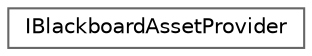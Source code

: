 digraph "Graphical Class Hierarchy"
{
 // INTERACTIVE_SVG=YES
 // LATEX_PDF_SIZE
  bgcolor="transparent";
  edge [fontname=Helvetica,fontsize=10,labelfontname=Helvetica,labelfontsize=10];
  node [fontname=Helvetica,fontsize=10,shape=box,height=0.2,width=0.4];
  rankdir="LR";
  Node0 [id="Node000000",label="IBlackboardAssetProvider",height=0.2,width=0.4,color="grey40", fillcolor="white", style="filled",URL="$d2/d81/classIBlackboardAssetProvider.html",tooltip="Helper interface to allow FBlackboardKeySelector properties on DataAssets (and more)."];
}
